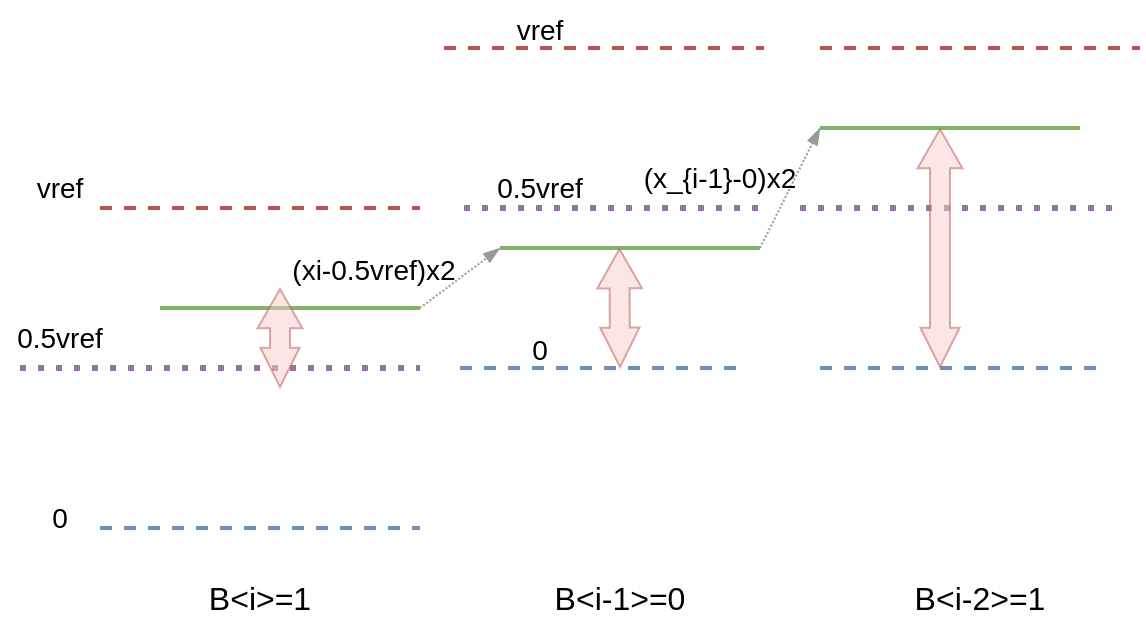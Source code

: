 <mxfile version="24.7.8">
  <diagram name="Page-1" id="uv08AOZ6mMlMSBBU4YNU">
    <mxGraphModel dx="613" dy="672" grid="1" gridSize="10" guides="1" tooltips="1" connect="1" arrows="1" fold="1" page="1" pageScale="1" pageWidth="850" pageHeight="1100" math="1" shadow="0">
      <root>
        <mxCell id="0" />
        <mxCell id="1" parent="0" />
        <mxCell id="McXWcMlvpWCbYQEXJP_0-1" value="" style="endArrow=none;html=1;rounded=0;dashed=1;strokeWidth=2;fillColor=#f8cecc;strokeColor=#b85450;" parent="1" edge="1">
          <mxGeometry width="50" height="50" relative="1" as="geometry">
            <mxPoint x="120" y="240" as="sourcePoint" />
            <mxPoint x="280" y="240" as="targetPoint" />
          </mxGeometry>
        </mxCell>
        <mxCell id="McXWcMlvpWCbYQEXJP_0-2" value="" style="endArrow=none;html=1;rounded=0;dashed=1;strokeWidth=2;fillColor=#dae8fc;strokeColor=#6c8ebf;" parent="1" edge="1">
          <mxGeometry width="50" height="50" relative="1" as="geometry">
            <mxPoint x="120" y="400" as="sourcePoint" />
            <mxPoint x="280" y="400" as="targetPoint" />
          </mxGeometry>
        </mxCell>
        <mxCell id="McXWcMlvpWCbYQEXJP_0-3" value="" style="endArrow=none;html=1;rounded=0;dashed=1;strokeWidth=3;fillColor=#e1d5e7;strokeColor=#9673a6;dashPattern=1 2;" parent="1" edge="1">
          <mxGeometry width="50" height="50" relative="1" as="geometry">
            <mxPoint x="80" y="320" as="sourcePoint" />
            <mxPoint x="280" y="320" as="targetPoint" />
          </mxGeometry>
        </mxCell>
        <mxCell id="McXWcMlvpWCbYQEXJP_0-4" value="" style="endArrow=none;html=1;rounded=0;fillColor=#d5e8d4;strokeColor=#82b366;strokeWidth=2;" parent="1" edge="1">
          <mxGeometry width="50" height="50" relative="1" as="geometry">
            <mxPoint x="150" y="290" as="sourcePoint" />
            <mxPoint x="280" y="290" as="targetPoint" />
          </mxGeometry>
        </mxCell>
        <mxCell id="McXWcMlvpWCbYQEXJP_0-5" value="&lt;font style=&quot;font-size: 14px;&quot;&gt;0.5vref&lt;/font&gt;" style="text;html=1;align=center;verticalAlign=middle;whiteSpace=wrap;rounded=0;" parent="1" vertex="1">
          <mxGeometry x="70" y="290" width="60" height="30" as="geometry" />
        </mxCell>
        <mxCell id="McXWcMlvpWCbYQEXJP_0-6" value="" style="endArrow=blockThin;html=1;rounded=0;endFill=1;strokeColor=#999999;dashed=1;dashPattern=1 1;" parent="1" edge="1">
          <mxGeometry width="50" height="50" relative="1" as="geometry">
            <mxPoint x="280" y="290" as="sourcePoint" />
            <mxPoint x="320" y="260" as="targetPoint" />
          </mxGeometry>
        </mxCell>
        <mxCell id="McXWcMlvpWCbYQEXJP_0-7" value="" style="endArrow=none;html=1;rounded=0;fillColor=#d5e8d4;strokeColor=#82b366;strokeWidth=2;" parent="1" edge="1">
          <mxGeometry width="50" height="50" relative="1" as="geometry">
            <mxPoint x="320" y="260" as="sourcePoint" />
            <mxPoint x="450" y="260" as="targetPoint" />
          </mxGeometry>
        </mxCell>
        <mxCell id="McXWcMlvpWCbYQEXJP_0-9" value="" style="endArrow=none;html=1;rounded=0;dashed=1;strokeWidth=2;fillColor=#f8cecc;strokeColor=#b85450;" parent="1" edge="1">
          <mxGeometry width="50" height="50" relative="1" as="geometry">
            <mxPoint x="292" y="160" as="sourcePoint" />
            <mxPoint x="452" y="160" as="targetPoint" />
          </mxGeometry>
        </mxCell>
        <mxCell id="McXWcMlvpWCbYQEXJP_0-10" value="" style="endArrow=none;html=1;rounded=0;dashed=1;strokeWidth=3;fillColor=#e1d5e7;strokeColor=#9673a6;dashPattern=1 2;" parent="1" edge="1">
          <mxGeometry width="50" height="50" relative="1" as="geometry">
            <mxPoint x="302" y="240" as="sourcePoint" />
            <mxPoint x="452" y="240" as="targetPoint" />
          </mxGeometry>
        </mxCell>
        <mxCell id="McXWcMlvpWCbYQEXJP_0-11" value="" style="endArrow=none;html=1;rounded=0;dashed=1;strokeWidth=2;fillColor=#dae8fc;strokeColor=#6c8ebf;" parent="1" edge="1">
          <mxGeometry width="50" height="50" relative="1" as="geometry">
            <mxPoint x="300" y="320" as="sourcePoint" />
            <mxPoint x="440" y="320" as="targetPoint" />
          </mxGeometry>
        </mxCell>
        <mxCell id="McXWcMlvpWCbYQEXJP_0-12" value="&lt;font style=&quot;font-size: 14px;&quot;&gt;(xi-0.5vref)x2&lt;/font&gt;" style="text;html=1;align=center;verticalAlign=middle;whiteSpace=wrap;rounded=0;" parent="1" vertex="1">
          <mxGeometry x="212" y="256" width="90" height="30" as="geometry" />
        </mxCell>
        <mxCell id="McXWcMlvpWCbYQEXJP_0-13" value="&lt;font style=&quot;font-size: 16px;&quot;&gt;B&amp;lt;i&amp;gt;=1&lt;/font&gt;" style="text;html=1;align=center;verticalAlign=middle;whiteSpace=wrap;rounded=0;" parent="1" vertex="1">
          <mxGeometry x="170" y="420" width="60" height="30" as="geometry" />
        </mxCell>
        <mxCell id="McXWcMlvpWCbYQEXJP_0-14" value="&lt;font style=&quot;font-size: 16px;&quot;&gt;B&amp;lt;i-1&amp;gt;=0&lt;/font&gt;" style="text;html=1;align=center;verticalAlign=middle;whiteSpace=wrap;rounded=0;" parent="1" vertex="1">
          <mxGeometry x="340" y="420" width="80" height="30" as="geometry" />
        </mxCell>
        <mxCell id="McXWcMlvpWCbYQEXJP_0-15" value="" style="endArrow=none;html=1;rounded=0;dashed=1;strokeWidth=2;fillColor=#dae8fc;strokeColor=#6c8ebf;" parent="1" edge="1">
          <mxGeometry width="50" height="50" relative="1" as="geometry">
            <mxPoint x="480" y="320" as="sourcePoint" />
            <mxPoint x="620" y="320" as="targetPoint" />
          </mxGeometry>
        </mxCell>
        <mxCell id="McXWcMlvpWCbYQEXJP_0-16" value="" style="endArrow=none;html=1;rounded=0;fillColor=#d5e8d4;strokeColor=#82b366;strokeWidth=2;" parent="1" edge="1">
          <mxGeometry width="50" height="50" relative="1" as="geometry">
            <mxPoint x="480" y="200" as="sourcePoint" />
            <mxPoint x="610" y="200" as="targetPoint" />
          </mxGeometry>
        </mxCell>
        <mxCell id="McXWcMlvpWCbYQEXJP_0-17" value="" style="endArrow=none;html=1;rounded=0;dashed=1;strokeWidth=3;fillColor=#e1d5e7;strokeColor=#9673a6;dashPattern=1 2;" parent="1" edge="1">
          <mxGeometry width="50" height="50" relative="1" as="geometry">
            <mxPoint x="470" y="240" as="sourcePoint" />
            <mxPoint x="630" y="240" as="targetPoint" />
          </mxGeometry>
        </mxCell>
        <mxCell id="McXWcMlvpWCbYQEXJP_0-18" value="" style="endArrow=none;html=1;rounded=0;dashed=1;strokeWidth=2;fillColor=#f8cecc;strokeColor=#b85450;" parent="1" edge="1">
          <mxGeometry width="50" height="50" relative="1" as="geometry">
            <mxPoint x="480" y="160" as="sourcePoint" />
            <mxPoint x="640" y="160" as="targetPoint" />
          </mxGeometry>
        </mxCell>
        <mxCell id="McXWcMlvpWCbYQEXJP_0-19" value="" style="endArrow=blockThin;html=1;rounded=0;endFill=1;strokeColor=#999999;dashed=1;dashPattern=1 1;" parent="1" edge="1">
          <mxGeometry width="50" height="50" relative="1" as="geometry">
            <mxPoint x="450" y="260" as="sourcePoint" />
            <mxPoint x="480" y="200" as="targetPoint" />
          </mxGeometry>
        </mxCell>
        <mxCell id="McXWcMlvpWCbYQEXJP_0-20" value="&lt;font style=&quot;font-size: 14px;&quot;&gt;(x_{i-1}-0)x2&lt;/font&gt;" style="text;html=1;align=center;verticalAlign=middle;whiteSpace=wrap;rounded=0;" parent="1" vertex="1">
          <mxGeometry x="390" y="210" width="80" height="30" as="geometry" />
        </mxCell>
        <mxCell id="McXWcMlvpWCbYQEXJP_0-22" value="" style="shape=flexArrow;endArrow=classic;startArrow=classic;html=1;rounded=0;endWidth=11.389;endSize=6.222;startWidth=8.611;startSize=6.222;fillColor=#f8cecc;strokeColor=#b85450;textOpacity=0;opacity=50;" parent="1" edge="1">
          <mxGeometry width="100" height="100" relative="1" as="geometry">
            <mxPoint x="210" y="330" as="sourcePoint" />
            <mxPoint x="210" y="280" as="targetPoint" />
          </mxGeometry>
        </mxCell>
        <mxCell id="McXWcMlvpWCbYQEXJP_0-23" value="" style="shape=flexArrow;endArrow=classic;startArrow=classic;html=1;rounded=0;endWidth=11.389;endSize=6.222;startWidth=8.611;startSize=6.222;fillColor=#f8cecc;strokeColor=#b85450;textOpacity=0;opacity=50;" parent="1" edge="1">
          <mxGeometry width="100" height="100" relative="1" as="geometry">
            <mxPoint x="380" y="320" as="sourcePoint" />
            <mxPoint x="379.71" y="260" as="targetPoint" />
          </mxGeometry>
        </mxCell>
        <mxCell id="McXWcMlvpWCbYQEXJP_0-24" value="" style="shape=flexArrow;endArrow=classic;startArrow=classic;html=1;rounded=0;endWidth=11.389;endSize=6.222;startWidth=8.611;startSize=6.222;fillColor=#f8cecc;strokeColor=#b85450;textOpacity=0;opacity=50;" parent="1" edge="1">
          <mxGeometry width="100" height="100" relative="1" as="geometry">
            <mxPoint x="540" y="320" as="sourcePoint" />
            <mxPoint x="540" y="200" as="targetPoint" />
          </mxGeometry>
        </mxCell>
        <mxCell id="McXWcMlvpWCbYQEXJP_0-25" value="&lt;font style=&quot;font-size: 16px;&quot;&gt;B&amp;lt;i-2&amp;gt;=1&lt;/font&gt;" style="text;html=1;align=center;verticalAlign=middle;whiteSpace=wrap;rounded=0;" parent="1" vertex="1">
          <mxGeometry x="520" y="420" width="80" height="30" as="geometry" />
        </mxCell>
        <mxCell id="Naa4tku9Nq_RkN_x5SY7-1" value="&lt;font style=&quot;font-size: 14px;&quot;&gt;vref&lt;/font&gt;" style="text;html=1;align=center;verticalAlign=middle;whiteSpace=wrap;rounded=0;" parent="1" vertex="1">
          <mxGeometry x="70" y="215" width="60" height="30" as="geometry" />
        </mxCell>
        <mxCell id="Naa4tku9Nq_RkN_x5SY7-2" value="&lt;font style=&quot;font-size: 14px;&quot;&gt;0&lt;/font&gt;" style="text;html=1;align=center;verticalAlign=middle;whiteSpace=wrap;rounded=0;" parent="1" vertex="1">
          <mxGeometry x="70" y="380" width="60" height="30" as="geometry" />
        </mxCell>
        <mxCell id="Naa4tku9Nq_RkN_x5SY7-3" value="&lt;font style=&quot;font-size: 14px;&quot;&gt;0.5vref&lt;/font&gt;" style="text;html=1;align=center;verticalAlign=middle;whiteSpace=wrap;rounded=0;" parent="1" vertex="1">
          <mxGeometry x="310" y="215" width="60" height="30" as="geometry" />
        </mxCell>
        <mxCell id="Naa4tku9Nq_RkN_x5SY7-4" value="&lt;font style=&quot;font-size: 14px;&quot;&gt;vref&lt;/font&gt;" style="text;html=1;align=center;verticalAlign=middle;whiteSpace=wrap;rounded=0;" parent="1" vertex="1">
          <mxGeometry x="310" y="136" width="60" height="30" as="geometry" />
        </mxCell>
        <mxCell id="Naa4tku9Nq_RkN_x5SY7-5" value="&lt;font style=&quot;font-size: 14px;&quot;&gt;0&lt;/font&gt;" style="text;html=1;align=center;verticalAlign=middle;whiteSpace=wrap;rounded=0;" parent="1" vertex="1">
          <mxGeometry x="310" y="296" width="60" height="30" as="geometry" />
        </mxCell>
      </root>
    </mxGraphModel>
  </diagram>
</mxfile>
